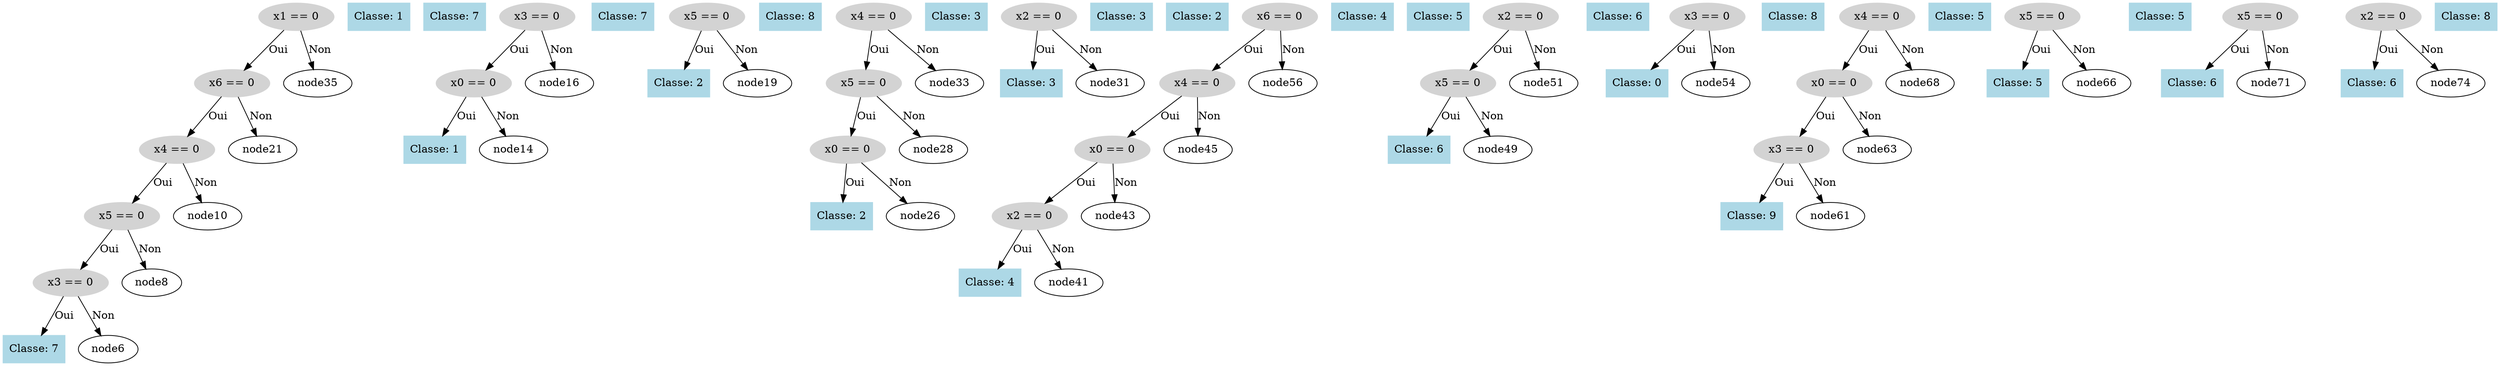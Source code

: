 digraph DecisionTree {
  node0 [label="x1 == 0", shape=ellipse, style=filled, color=lightgray];
  node0 -> node1 [label="Oui"];
  node1 [label="x6 == 0", shape=ellipse, style=filled, color=lightgray];
  node1 -> node2 [label="Oui"];
  node2 [label="x4 == 0", shape=ellipse, style=filled, color=lightgray];
  node2 -> node3 [label="Oui"];
  node3 [label="x5 == 0", shape=ellipse, style=filled, color=lightgray];
  node3 -> node4 [label="Oui"];
  node4 [label="x3 == 0", shape=ellipse, style=filled, color=lightgray];
  node4 -> node5 [label="Oui"];
  node5 [label="Classe: 7", shape=box, style=filled, color=lightblue];
  node4 -> node6 [label="Non"];
  node7 [label="Classe: 1", shape=box, style=filled, color=lightblue];
  node3 -> node8 [label="Non"];
  node9 [label="Classe: 7", shape=box, style=filled, color=lightblue];
  node2 -> node10 [label="Non"];
  node11 [label="x3 == 0", shape=ellipse, style=filled, color=lightgray];
  node11 -> node12 [label="Oui"];
  node12 [label="x0 == 0", shape=ellipse, style=filled, color=lightgray];
  node12 -> node13 [label="Oui"];
  node13 [label="Classe: 1", shape=box, style=filled, color=lightblue];
  node12 -> node14 [label="Non"];
  node15 [label="Classe: 7", shape=box, style=filled, color=lightblue];
  node11 -> node16 [label="Non"];
  node17 [label="x5 == 0", shape=ellipse, style=filled, color=lightgray];
  node17 -> node18 [label="Oui"];
  node18 [label="Classe: 2", shape=box, style=filled, color=lightblue];
  node17 -> node19 [label="Non"];
  node20 [label="Classe: 8", shape=box, style=filled, color=lightblue];
  node1 -> node21 [label="Non"];
  node22 [label="x4 == 0", shape=ellipse, style=filled, color=lightgray];
  node22 -> node23 [label="Oui"];
  node23 [label="x5 == 0", shape=ellipse, style=filled, color=lightgray];
  node23 -> node24 [label="Oui"];
  node24 [label="x0 == 0", shape=ellipse, style=filled, color=lightgray];
  node24 -> node25 [label="Oui"];
  node25 [label="Classe: 2", shape=box, style=filled, color=lightblue];
  node24 -> node26 [label="Non"];
  node27 [label="Classe: 3", shape=box, style=filled, color=lightblue];
  node23 -> node28 [label="Non"];
  node29 [label="x2 == 0", shape=ellipse, style=filled, color=lightgray];
  node29 -> node30 [label="Oui"];
  node30 [label="Classe: 3", shape=box, style=filled, color=lightblue];
  node29 -> node31 [label="Non"];
  node32 [label="Classe: 3", shape=box, style=filled, color=lightblue];
  node22 -> node33 [label="Non"];
  node34 [label="Classe: 2", shape=box, style=filled, color=lightblue];
  node0 -> node35 [label="Non"];
  node36 [label="x6 == 0", shape=ellipse, style=filled, color=lightgray];
  node36 -> node37 [label="Oui"];
  node37 [label="x4 == 0", shape=ellipse, style=filled, color=lightgray];
  node37 -> node38 [label="Oui"];
  node38 [label="x0 == 0", shape=ellipse, style=filled, color=lightgray];
  node38 -> node39 [label="Oui"];
  node39 [label="x2 == 0", shape=ellipse, style=filled, color=lightgray];
  node39 -> node40 [label="Oui"];
  node40 [label="Classe: 4", shape=box, style=filled, color=lightblue];
  node39 -> node41 [label="Non"];
  node42 [label="Classe: 4", shape=box, style=filled, color=lightblue];
  node38 -> node43 [label="Non"];
  node44 [label="Classe: 5", shape=box, style=filled, color=lightblue];
  node37 -> node45 [label="Non"];
  node46 [label="x2 == 0", shape=ellipse, style=filled, color=lightgray];
  node46 -> node47 [label="Oui"];
  node47 [label="x5 == 0", shape=ellipse, style=filled, color=lightgray];
  node47 -> node48 [label="Oui"];
  node48 [label="Classe: 6", shape=box, style=filled, color=lightblue];
  node47 -> node49 [label="Non"];
  node50 [label="Classe: 6", shape=box, style=filled, color=lightblue];
  node46 -> node51 [label="Non"];
  node52 [label="x3 == 0", shape=ellipse, style=filled, color=lightgray];
  node52 -> node53 [label="Oui"];
  node53 [label="Classe: 0", shape=box, style=filled, color=lightblue];
  node52 -> node54 [label="Non"];
  node55 [label="Classe: 8", shape=box, style=filled, color=lightblue];
  node36 -> node56 [label="Non"];
  node57 [label="x4 == 0", shape=ellipse, style=filled, color=lightgray];
  node57 -> node58 [label="Oui"];
  node58 [label="x0 == 0", shape=ellipse, style=filled, color=lightgray];
  node58 -> node59 [label="Oui"];
  node59 [label="x3 == 0", shape=ellipse, style=filled, color=lightgray];
  node59 -> node60 [label="Oui"];
  node60 [label="Classe: 9", shape=box, style=filled, color=lightblue];
  node59 -> node61 [label="Non"];
  node62 [label="Classe: 5", shape=box, style=filled, color=lightblue];
  node58 -> node63 [label="Non"];
  node64 [label="x5 == 0", shape=ellipse, style=filled, color=lightgray];
  node64 -> node65 [label="Oui"];
  node65 [label="Classe: 5", shape=box, style=filled, color=lightblue];
  node64 -> node66 [label="Non"];
  node67 [label="Classe: 5", shape=box, style=filled, color=lightblue];
  node57 -> node68 [label="Non"];
  node69 [label="x5 == 0", shape=ellipse, style=filled, color=lightgray];
  node69 -> node70 [label="Oui"];
  node70 [label="Classe: 6", shape=box, style=filled, color=lightblue];
  node69 -> node71 [label="Non"];
  node72 [label="x2 == 0", shape=ellipse, style=filled, color=lightgray];
  node72 -> node73 [label="Oui"];
  node73 [label="Classe: 6", shape=box, style=filled, color=lightblue];
  node72 -> node74 [label="Non"];
  node75 [label="Classe: 8", shape=box, style=filled, color=lightblue];
}
